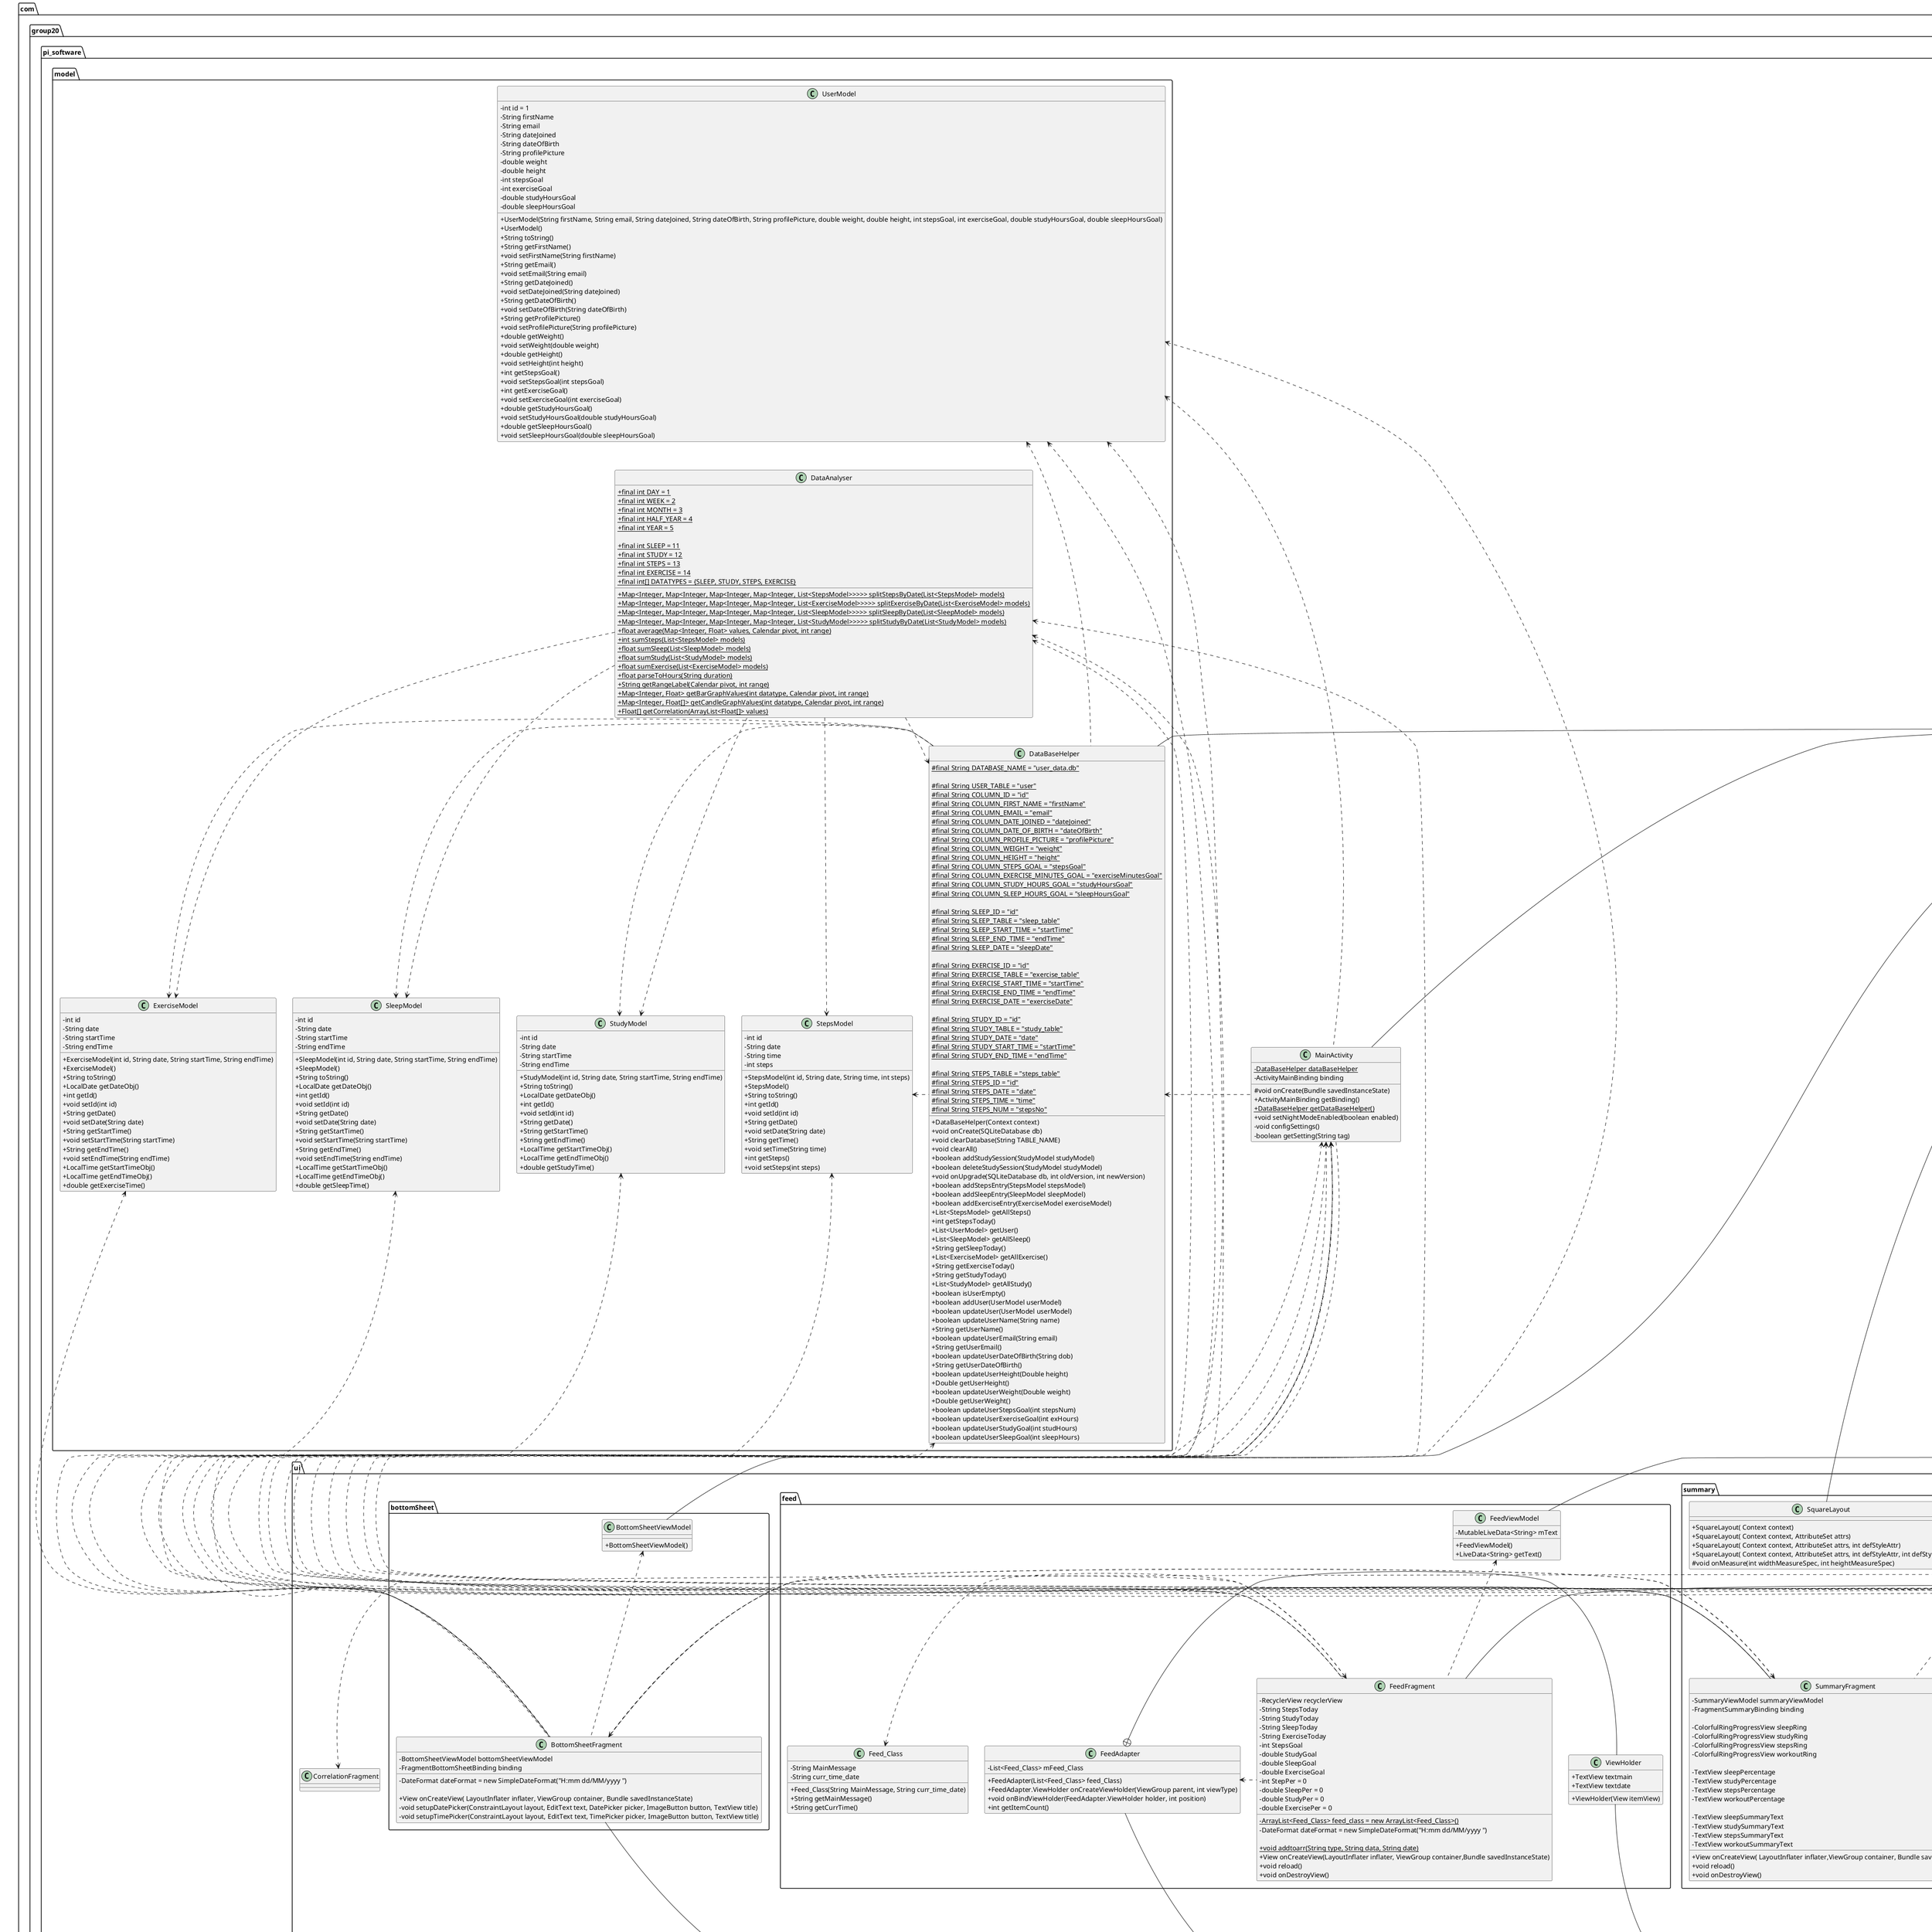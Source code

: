 @startuml
'https://plantuml.com/class-diagram

skinparam classAttributeIconSize 0


abstract class androidx.appcompat.app.AppCompatActivity{
    # {abstract} void onCreate(Bundle savedInstanceState)
}

abstract class com.google.android.material.bottomsheet.BottomSheetDialogFragment {
    + {abstract} View onCreateView(LayoutInflater inflater, ViewGroup container, Bundle savedInstanceState)
}

abstract class androidx.lifecycle.ViewModel {}

abstract class androidx.fragment.app.Fragment {
    + {abstract} View onCreateView(LayoutInflater inflater, ViewGroup container,Bundle savedInstanceState)
    + void onViewCreated( View view, Bundle savedInstanceState)
    + void onDestroyView()
    + void onPause()
    + void onResume()
}

abstract class androidx.constraintlayout.widget.ConstraintLayout {
    # {abstract} void onMeasure(int widthMeasureSpec, int heightMeasureSpec)
}

abstract class RecyclerView.Adapter {
    + {abstract} void onBindViewHolder(FeedAdapter.ViewHolder holder, int position)
    + {abstract} int getItemCount()
}

abstract class androidx.viewpager2.adapter.FragmentStateAdapter {
    + {abstract} Fragment createFragment(int position)
    + {abstract} int getItemCount()
}

abstract class android.database.sqlite.SQLiteOpenHelper{
    + {abstract} void onCreate(SQLiteDatabase db)
    + {abstract} void onUpgrade(SQLiteDatabase db, int oldVersion, int newVersion)
}


package com.group20.pi_software {
    class MainActivity{
        - {static} DataBaseHelper dataBaseHelper
        - ActivityMainBinding binding

        # void onCreate(Bundle savedInstanceState)
        + ActivityMainBinding getBinding()
        + {static} DataBaseHelper getDataBaseHelper()
        + void setNightModeEnabled(boolean enabled)
        - void configSettings()
        - boolean getSetting(String tag)
    }

    package com.group20.pi_software.utility {
        class ShareHelper {
            + {static} File getScreenShot(View v)
            + {static} void openShareThisApp(View v)
        }
    }

    package com.group20.pi_software.model {
        android.database.sqlite.SQLiteOpenHelper <|-l- DataBaseHelper
        DataBaseHelper <.l. DataAnalyser
        SleepModel <.u. DataAnalyser
        StudyModel <.u. DataAnalyser
        StepsModel <.u. DataAnalyser
        ExerciseModel <.u. DataAnalyser
        SleepModel <. DataBaseHelper
        StudyModel <. DataBaseHelper
        StepsModel <. DataBaseHelper
        ExerciseModel <. DataBaseHelper
        UserModel <.d.. DataBaseHelper
    
        class DataAnalyser {
            + final {static} int DAY = 1
            + final {static} int WEEK = 2
            + final {static} int MONTH = 3
            + final {static} int HALF_YEAR = 4
            + final {static} int YEAR = 5
        
            + final {static} int SLEEP = 11
            + final {static} int STUDY = 12
            + final {static} int STEPS = 13
            + final {static} int EXERCISE = 14
            + final {static} int[] DATATYPES = {SLEEP, STUDY, STEPS, EXERCISE}
        
            + {static} Map<Integer, Map<Integer, Map<Integer, Map<Integer, List<StepsModel>>>>> splitStepsByDate(List<StepsModel> models)
            + {static} Map<Integer, Map<Integer, Map<Integer, Map<Integer, List<ExerciseModel>>>>> splitExerciseByDate(List<ExerciseModel> models)
            + {static} Map<Integer, Map<Integer, Map<Integer, Map<Integer, List<SleepModel>>>>> splitSleepByDate(List<SleepModel> models)
            + {static} Map<Integer, Map<Integer, Map<Integer, Map<Integer, List<StudyModel>>>>> splitStudyByDate(List<StudyModel> models)
            + {static} float average(Map<Integer, Float> values, Calendar pivot, int range)
            + {static} int sumSteps(List<StepsModel> models)
            + {static} float sumSleep(List<SleepModel> models)
            + {static} float sumStudy(List<StudyModel> models)
            + {static} float sumExercise(List<ExerciseModel> models)
            + {static} float parseToHours(String duration)
            + {static} String getRangeLabel(Calendar pivot, int range)
            + {static} Map<Integer, Float> getBarGraphValues(int datatype, Calendar pivot, int range)
            + {static} Map<Integer, Float[]> getCandleGraphValues(int datatype, Calendar pivot, int range)
            + {static} Float[] getCorrelation(ArrayList<Float[]> values)
        }
        
        class DataBaseHelper{
            # {static} final String DATABASE_NAME = "user_data.db"
        
            # {static} final String USER_TABLE = "user"
            # {static} final String COLUMN_ID = "id"
            # {static} final String COLUMN_FIRST_NAME = "firstName"
            # {static} final String COLUMN_EMAIL = "email"
            # {static} final String COLUMN_DATE_JOINED = "dateJoined"
            # {static} final String COLUMN_DATE_OF_BIRTH = "dateOfBirth"
            # {static} final String COLUMN_PROFILE_PICTURE = "profilePicture"
            # {static} final String COLUMN_WEIGHT = "weight"
            # {static} final String COLUMN_HEIGHT = "height"
            # {static} final String COLUMN_STEPS_GOAL = "stepsGoal"
            # {static} final String COLUMN_EXERCISE_MINUTES_GOAL = "exerciseMinutesGoal"
            # {static} final String COLUMN_STUDY_HOURS_GOAL = "studyHoursGoal"
            # {static} final String COLUMN_SLEEP_HOURS_GOAL = "sleepHoursGoal"
        
            # {static} final String SLEEP_ID = "id"
            # {static} final String SLEEP_TABLE = "sleep_table"
            # {static} final String SLEEP_START_TIME = "startTime"
            # {static} final String SLEEP_END_TIME = "endTime"
            # {static} final String SLEEP_DATE = "sleepDate"
        
            # {static} final String EXERCISE_ID = "id"
            # {static} final String EXERCISE_TABLE = "exercise_table"
            # {static} final String EXERCISE_START_TIME = "startTime"
            # {static} final String EXERCISE_END_TIME = "endTime"
            # {static} final String EXERCISE_DATE = "exerciseDate"
        
            # {static} final String STUDY_ID = "id"
            # {static} final String STUDY_TABLE = "study_table"
            # {static} final String STUDY_DATE = "date"
            # {static} final String STUDY_START_TIME = "startTime"
            # {static} final String STUDY_END_TIME = "endTime"
        
            # {static} final String STEPS_TABLE = "steps_table"
            # {static} final String STEPS_ID = "id"
            # {static} final String STEPS_DATE = "date"
            # {static} final String STEPS_TIME = "time"
            # {static} final String STEPS_NUM = "stepsNo"
        
            + DataBaseHelper(Context context)
            + void onCreate(SQLiteDatabase db)
            + void clearDatabase(String TABLE_NAME)
            + void clearAll()
            + boolean addStudySession(StudyModel studyModel)
            + boolean deleteStudySession(StudyModel studyModel)
            + void onUpgrade(SQLiteDatabase db, int oldVersion, int newVersion)
            + boolean addStepsEntry(StepsModel stepsModel)
            + boolean addSleepEntry(SleepModel sleepModel)
            + boolean addExerciseEntry(ExerciseModel exerciseModel)
            + List<StepsModel> getAllSteps()
            + int getStepsToday()
            + List<UserModel> getUser()
            + List<SleepModel> getAllSleep()
            + String getSleepToday()
            + List<ExerciseModel> getAllExercise()
            + String getExerciseToday()
            + String getStudyToday()
            + List<StudyModel> getAllStudy()
            + boolean isUserEmpty()
            + boolean addUser(UserModel userModel)
            + boolean updateUser(UserModel userModel)
            + boolean updateUserName(String name)
            + String getUserName()
            + boolean updateUserEmail(String email)
            + String getUserEmail()
            + boolean updateUserDateOfBirth(String dob)
            + String getUserDateOfBirth()
            + boolean updateUserHeight(Double height)
            + Double getUserHeight()
            + boolean updateUserWeight(Double weight)
            + Double getUserWeight()
            + boolean updateUserStepsGoal(int stepsNum)
            + boolean updateUserExerciseGoal(int exHours)
            + boolean updateUserStudyGoal(int studHours)
            + boolean updateUserSleepGoal(int sleepHours)
        }

        class ExerciseModel {
            - int id
            - String date
            - String startTime
            - String endTime

            + ExerciseModel(int id, String date, String startTime, String endTime)
            + ExerciseModel()
            + String toString()
            + LocalDate getDateObj()
            + int getId()
            + void setId(int id)
            + String getDate()
            + void setDate(String date)
            + String getStartTime()
            + void setStartTime(String startTime)
            + String getEndTime()
            + void setEndTime(String endTime)
            + LocalTime getStartTimeObj()
            + LocalTime getEndTimeObj()
            + double getExerciseTime()
        }
        
        class SleepModel {
            - int id
            - String date
            - String startTime
            - String endTime
        
            + SleepModel(int id, String date, String startTime, String endTime)
            + SleepModel()
            + String toString()
            + LocalDate getDateObj()
            + int getId()
            + void setId(int id)
            + String getDate()
            + void setDate(String date)
            + String getStartTime()
            + void setStartTime(String startTime)
            + String getEndTime()
            + void setEndTime(String endTime)
            + LocalTime getStartTimeObj()
            + LocalTime getEndTimeObj()
            + double getSleepTime()
        }
        
        class StepsModel {
            - int id
            - String date
            - String time
            - int steps
        
            + StepsModel(int id, String date, String time, int steps)
            + StepsModel()
            + String toString()
            + int getId()
            + void setId(int id)
            + String getDate()
            + void setDate(String date)
            + String getTime() 
            + void setTime(String time) 
            + int getSteps()
            + void setSteps(int steps)
        }

        class StudyModel {
            - int id
            - String date
            - String startTime
            - String endTime
        
            + StudyModel(int id, String date, String startTime, String endTime)
            + String toString()
            + LocalDate getDateObj()
            + int getId()
            + void setId(int id)
            + String getDate()
            + String getStartTime()
            + String getEndTime()
            + LocalTime getStartTimeObj()
            + LocalTime getEndTimeObj()
            + double getStudyTime()
        }
        
        class UserModel{
            - int id = 1
            - String firstName
            - String email
            - String dateJoined
            - String dateOfBirth
            - String profilePicture
            - double weight
            - double height
            - int stepsGoal
            - int exerciseGoal
            - double studyHoursGoal
            - double sleepHoursGoal
        
            + UserModel(String firstName, String email, String dateJoined, String dateOfBirth, String profilePicture, double weight, double height, int stepsGoal, int exerciseGoal, double studyHoursGoal, double sleepHoursGoal)
            + UserModel()
            + String toString()
            + String getFirstName() 
            + void setFirstName(String firstName)
            + String getEmail()
            + void setEmail(String email)
            + String getDateJoined()
            + void setDateJoined(String dateJoined)
            + String getDateOfBirth()
            + void setDateOfBirth(String dateOfBirth)
            + String getProfilePicture()
            + void setProfilePicture(String profilePicture)
            + double getWeight()
            + void setWeight(double weight)
            + double getHeight()
            + void setHeight(int height)
            + int getStepsGoal()
            + void setStepsGoal(int stepsGoal)
            + int getExerciseGoal()
            + void setExerciseGoal(int exerciseGoal)
            + double getStudyHoursGoal()
            + void setStudyHoursGoal(double studyHoursGoal)
            + double getSleepHoursGoal()
            + void setSleepHoursGoal(double sleepHoursGoal)
        }
    }
    
    package com.group20.pi_software.ui {
        package com.group20.pi_software.ui.bottomSheet {
            com.google.android.material.bottomsheet.BottomSheetDialogFragment <|-u-- BottomSheetFragment
            androidx.lifecycle.ViewModel <|-d----- BottomSheetViewModel
            MainActivity <.. BottomSheetFragment
            SleepModel <.d. BottomSheetFragment
            StudyModel <.d. BottomSheetFragment
            StepsModel <.d. BottomSheetFragment
            ExerciseModel <.d. BottomSheetFragment
            BottomSheetViewModel <.. BottomSheetFragment
            
            class BottomSheetFragment {
                - BottomSheetViewModel bottomSheetViewModel
                - FragmentBottomSheetBinding binding
                - DateFormat dateFormat = new SimpleDateFormat("H:mm dd/MM/yyyy ")
                
                + View onCreateView( LayoutInflater inflater, ViewGroup container, Bundle savedInstanceState)
                - void setupDatePicker(ConstraintLayout layout, EditText text, DatePicker picker, ImageButton button, TextView title)
                - void setupTimePicker(ConstraintLayout layout, EditText text, TimePicker picker, ImageButton button, TextView title)
            }

            class BottomSheetViewModel{
                + BottomSheetViewModel()
            }
        }

        package com.group20.pi_software.ui.correlationGraph {
            androidx.fragment.app.Fragment <|-u--- CorrelationGraphFragment
            androidx.lifecycle.ViewModel <|-d----- CorrelationGraphViewModel
            CorrelationGraphViewModel <.. CorrelationGraphFragment

            class CorrelationGraphFragment{
                - CorrelationGraphViewModel correlationGraphViewModel
                - FragmentCorrelationGraphBinding binding
                - String label
                - Float[] regression
                - List<Float[]> dataPoints

                + {static} CorrelationGraphFragment newInstance(String label, ArrayList<Float[]> data)
                + View onCreateView( LayoutInflater inflater, ViewGroup container, Bundle savedInstanceState)
                - void formatGraph(LineChart chart, int textColor)
                + void onDestroyView()
            }

            class CorrelationGraphViewModel {
                + CorrelationGraphViewModel()
            }
        }

        package com.group20.pi_software.ui.feed {
            FeedAdapter +- ViewHolder
            RecyclerView.Adapter <|-u-- FeedAdapter
            RecyclerView.ViewHolder <|-u-- ViewHolder
            androidx.fragment.app.Fragment <|-u--- FeedFragment
            androidx.lifecycle.ViewModel <|-d----- FeedViewModel
            MainActivity <.. FeedFragment
            DataAnalyser <. FeedFragment
            UserModel <.d. FeedFragment
            FeedViewModel <.. FeedFragment
            Feed_Class <. FeedFragment
            FeedAdapter <. FeedFragment

            class Feed_Class {
                - String MainMessage
                - String curr_time_date

                + Feed_Class(String MainMessage, String curr_time_date)
                + String getMainMessage()
                + String getCurrTime()
            }

            class FeedAdapter{
                - List<Feed_Class> mFeed_Class

                + FeedAdapter(List<Feed_Class> feed_Class)
                + FeedAdapter.ViewHolder onCreateViewHolder(ViewGroup parent, int viewType)
                + void onBindViewHolder(FeedAdapter.ViewHolder holder, int position)
                + int getItemCount()
            }

            class ViewHolder{
                + TextView textmain
                + TextView textdate

                + ViewHolder(View itemView)
            }

            class FeedFragment {
                - {static} ArrayList<Feed_Class> feed_class = new ArrayList<Feed_Class>()
                - RecyclerView recyclerView
                - String StepsToday
                - String StudyToday
                - String SleepToday
                - String ExerciseToday
                - int StepsGoal
                - double StudyGoal
                - double SleepGoal
                - double ExerciseGoal
                - int StepPer = 0
                - double SleepPer = 0
                - double StudyPer = 0
                - double ExercisePer = 0
                - DateFormat dateFormat = new SimpleDateFormat("H:mm dd/MM/yyyy ")

                + {static} void addtoarr(String type, String data, String date)
                + View onCreateView(LayoutInflater inflater, ViewGroup container,Bundle savedInstanceState)
                + void reload()
                + void onDestroyView()
            }

            class FeedViewModel{
                - MutableLiveData<String> mText

                + FeedViewModel()
                + LiveData<String> getText()
            }
        }

        package com.group20.pi_software.ui.goals {
            androidx.fragment.app.Fragment <|-u--- GoalsFragment
            androidx.lifecycle.ViewModel <|-d----- GoalsViewModel
            MainActivity <.. GoalsFragment
            Goals <. GoalsFragment
            GoalsViewModel <.. GoalsFragment

            class Goals {
                - int stepCount, sleepHours, caloriesBurnt, studyHours

                + Goals(int stepCount, int sleepHours, int caloriesBurnt, int studyHours)
                + Goals(String stepCount, String sleepHours, String caloriesBurnt, String studyHours)
                + int getSleepHours()
                + void setSleepHours(int sleepHours)
                + int getStepCount()
                + void setStepCount(int stepCount)
                + int getCaloriesBurnt()
                + void setCaloriesBurnt(int caloriesBurnt)
                + int getStudyHours()
                + void setStudyHours(int studyHours)
                + void setSleepHours(String sleepHours)
                + void setStepCount(String stepCount)
                + void setCaloriesBurnt(String caloriesBurnt)
                + void setStudyHours(String studyHours)
            }

            class GoalsFragment {
                - GoalsViewModel goalsViewModel
                - FragmentGoalsBinding binding
                - View root

                - EditText stepsET, sleepET, activityET, studyET
                - {static} Goals goals
                - ColorfulRingProgressView progressBar

                + View onCreateView( LayoutInflater inflater, ViewGroup container, Bundle savedInstanceState)

                - void setBottomNavigationViewEnabled(boolean enabled)
                + void onDestroyView()
                + Goals getGoals()
                + {static} void setGoals(Goals newGoals)
            }

            class GoalsViewModel {
                + GoalsViewModel()
            }
        }

        package com.group20.pi_software.ui.profile {
            androidx.fragment.app.Fragment <|-u--- ProfileFragment
            androidx.lifecycle.ViewModel <|-d----- ProfileViewModel
            MainActivity <.. ProfileFragment
            ProfileViewModel <.. ProfileFragment

            class ProfileFragment {
                - ProfileViewModel profileViewModel
                - FragmentProfileBinding binding

                + View onCreateView( LayoutInflater inflater, ViewGroup container, Bundle savedInstanceState)
                + void onDestroyView()
            }

            class ProfileViewModel {
                - MutableLiveData<String> mText

                + ProfileViewModel()
                + LiveData<String> getText()
            }
        }

        package com.group20.pi_software.ui.profileDetails {
            ProfileDetailsFragment +- Component
            androidx.fragment.app.Fragment <|-u--- ProfileDetailsFragment
            androidx.lifecycle.ViewModel <|-d----- ProfileDetailsViewModel
            MainActivity <.. ProfileDetailsFragment
            ProfileDetailsViewModel <.. ProfileDetailsFragment

            class ProfileDetailsFragment {
                - ProfileDetailsViewModel profileDetailsViewModel
                - FragmentProfileDetailsBinding binding
                - View root

                - static final String[] heightUnits = new String[] {"cm", "feet"}
                + static final String[] weightUnits = new String[] {"lbs", "kg"}
                - boolean pickerVisible = false
                - enum DataType

                + View onCreateView( LayoutInflater inflater, ViewGroup container, Bundle savedInstanceState)
                - void setBottomNavigationViewEnabled(boolean enabled)
                + void onDestroyView()
                - void setEditTextListeners(Component component)
                - void toggleDatePickerVisibility(EditText DoBText, ConstraintLayout DoBLayout)
                - void displayStoredValues(Component component)
                - void saveData(Component component)
            }

            class Component {
                - final EditText editText
                - final DataType dataType

                + Component(EditText editText, DataType dataType)
                + EditText getEditText()
                + DataType getDataType()
            }

            class ProfileDetailsViewModel {
                + ProfileDetailsViewModel()
            }
        }

        package com.group20.pi_software.ui.settings {
            androidx.fragment.app.Fragment <|-u--- SettingsFragment
            androidx.lifecycle.ViewModel <|-d----- SettingsViewModel
            MainActivity <.. SettingsFragment
            SettingsViewModel <.. SettingsFragment

           class SettingsFragment {
                - SettingsViewModel settingsViewModel
                - FragmentSettingsBinding binding
                - View root

                - int counter = 0
                - Toast toast = null

                + View onCreateView( LayoutInflater inflater, ViewGroup container, Bundle savedInstanceState)
                - void setBottomNavigationViewEnabled(boolean enabled)
                + void onDestroyView()
                + void onPause()
            }

            class SettingsViewModel {
                + SettingsViewModel()
            }
        }

        package com.group20.pi_software.ui.summary {
            androidx.constraintlayout.widget.ConstraintLayout <|-r SquareLayout
            androidx.fragment.app.Fragment <|-u--- SummaryFragment
            androidx.lifecycle.ViewModel <|-d----- SummaryViewModel
            MainActivity <.. SummaryFragment
            DataAnalyser <.d. SummaryFragment
            DataBaseHelper <. SummaryFragment
            UserModel <.d. SummaryFragment
            SummaryViewModel <.. SummaryFragment

            class SquareLayout {
                + SquareLayout( Context context)
                + SquareLayout( Context context, AttributeSet attrs)
                + SquareLayout( Context context, AttributeSet attrs, int defStyleAttr)
                + SquareLayout( Context context, AttributeSet attrs, int defStyleAttr, int defStyleRes)
                # void onMeasure(int widthMeasureSpec, int heightMeasureSpec)
            }

            class SummaryFragment {
                - SummaryViewModel summaryViewModel
                - FragmentSummaryBinding binding

                - ColorfulRingProgressView sleepRing
                - ColorfulRingProgressView studyRing
                - ColorfulRingProgressView stepsRing
                - ColorfulRingProgressView workoutRing

                - TextView sleepPercentage
                - TextView studyPercentage
                - TextView stepsPercentage
                - TextView workoutPercentage

                - TextView sleepSummaryText
                - TextView studySummaryText
                - TextView stepsSummaryText
                - TextView workoutSummaryText

                + View onCreateView( LayoutInflater inflater,ViewGroup container, Bundle savedInstanceState)
                + void reload()
                + void onDestroyView()
            }

            class SummaryViewModel {
                - MutableLiveData<String> mText

                + SummaryViewModel()
                + LiveData<String> getText()
            }
        }

        package com.group20.pi_software.ui.trend {
            androidx.viewpager2.adapter.FragmentStateAdapter <|-u-- GraphFragmentStatePagerAdapter
            androidx.fragment.app.Fragment <|-u--- TrendFragment
            androidx.lifecycle.ViewModel <|-d----- TrendViewModel
            ShareHelper <.u. TrendFragment
            MainActivity <.. TrendFragment
            DataAnalyser <.d. TrendFragment
            UserModel <.d. TrendFragment
            GraphFragmentStatePagerAdapter <. TrendFragment
            TrendViewModel <.. TrendFragment
            
            class GraphFragmentStatePagerAdapter {
                - int size
                - Object[] labels
                - Map<String, ArrayList<Float[]>> data
            
                + GraphFragmentStatePagerAdapter(FragmentActivity fragmentActivity, int size, Map<String, ArrayList<Float[]>> map)
                + Fragment createFragment(int position)
                + int getItemCount()
            }
            
            class TrendFragment {
                - final int SLEEP = 1
                - final int STUDY = 2
                - final int STEPS = 3
                - final int EXERCISE = 4
                - final int[] dataTypes = {SLEEP, STUDY, STEPS, EXERCISE}
            
                - final int DAY = 11
                - final int WEEK = 12
                - final int MONTH = 13
                - final int HALF_YEAR = 14
                - final int YEAR = 15
            
                - final int[] durations = {DAY, WEEK, MONTH, HALF_YEAR, YEAR}
            
                - TrendViewModel trendViewModel
                - FragmentTrendBinding binding
                - Calendar pivot
            
                + View onCreateView( LayoutInflater inflater, ViewGroup container, Bundle savedInstanceState)
                + void onViewCreated( View view, Bundle savedInstanceState)
                - void configTrendCard(int dataType,
                                              MultiStateToggleButton duration,
                                             MultiStateToggleButton graphType,
                                              CombinedChart bar,
                                             CandleStickChart candle,
                                             TextView average,
                                             TextView range,
                                             ImageButton before,
                                             ImageButton after)
                - CombinedData getBarData(Map<Integer, Float> values, float goal)
                - CandleData getCandleData(Map<Integer, Float[]> values)
                - void formatGraph(CombinedChart chart, String[] xValueLabels, int textColor)
                - void formatGraph(CandleStickChart chart, String[] xValueLabels, int textColor, int dataType)
                - void refreshBar(CombinedChart bar, int dataType, int d, float[] goals, TextView average, Calendar pivot)
                - void refreshCandle(CandleStickChart candle, int dataType, int d, TextView average, Calendar pivot)
                - Map<String, ArrayList<Float[]>> checkCorrelation()
                + void onResume()
                + void onDestroyView()
            }

            class TrendViewModel {
                - MutableLiveData<String> mText

                + TrendViewModel()
                + LiveData<String> getText()
            }
        }

        FeedFragment <. BottomSheetFragment
        SummaryFragment <. BottomSheetFragment
        BottomSheetFragment <. SummaryFragment
        CorrelationFragment <. GraphFragmentStatePagerAdapter
    }
    
    androidx.appcompat.app.AppCompatActivity <|-d- MainActivity
    DataBaseHelper <.d.. MainActivity
    UserModel <.d.. MainActivity
    Goals <.u.. MainActivity
    GoalsFragment <.u.. MainActivity
}


@enduml